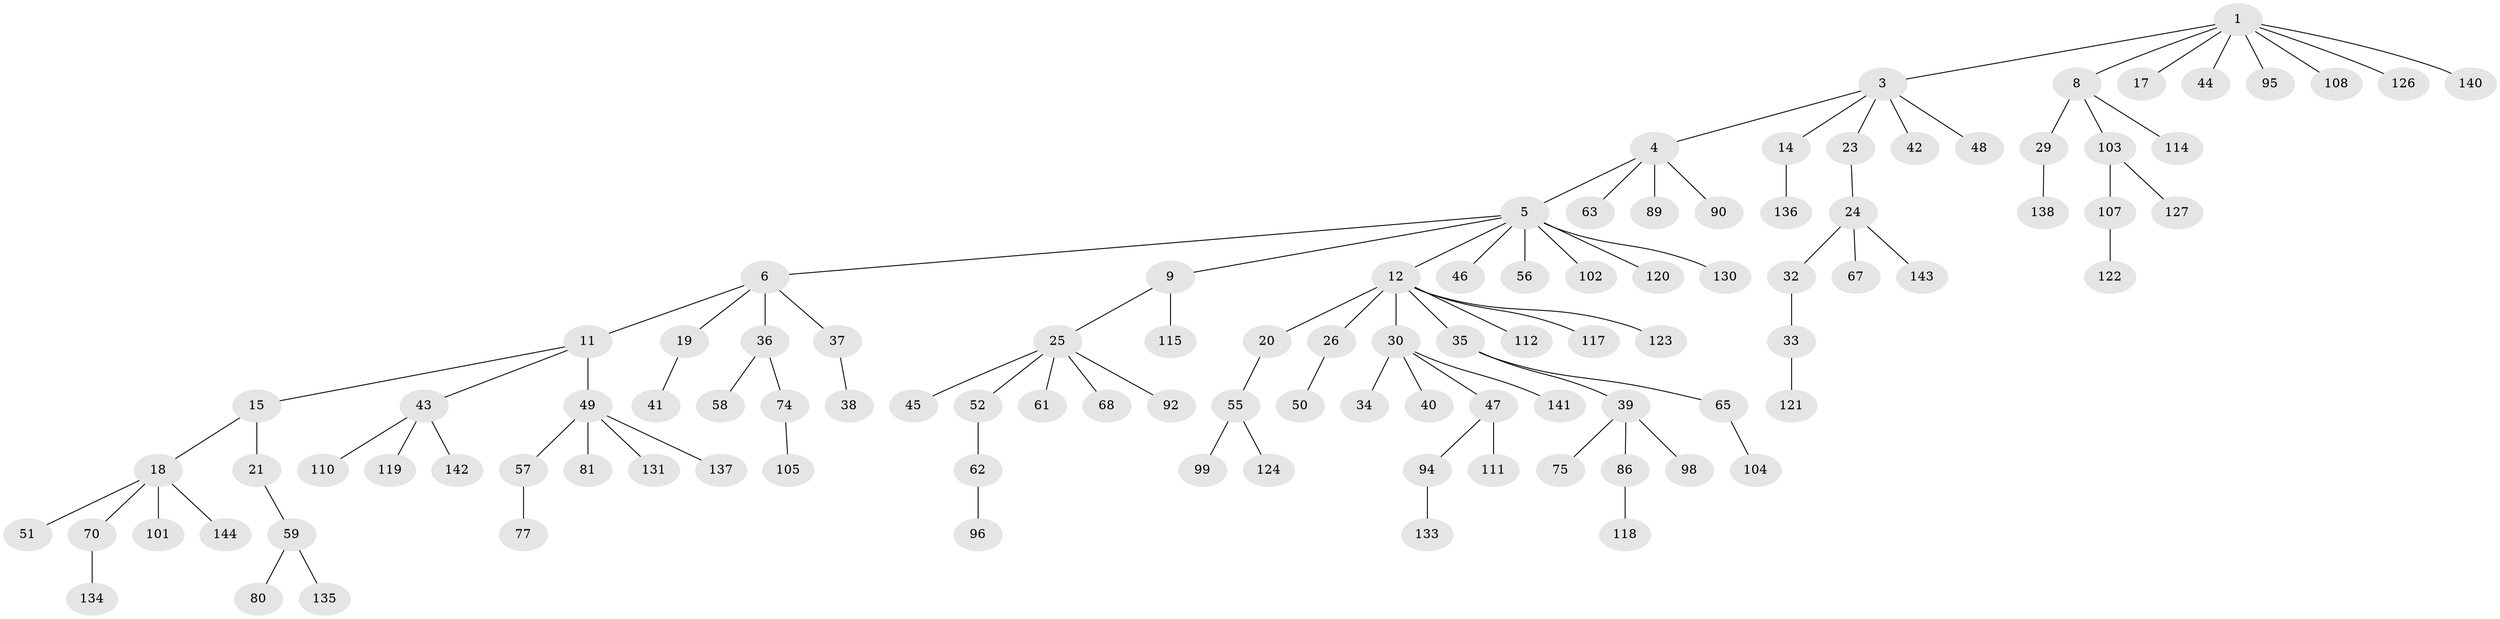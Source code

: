 // original degree distribution, {7: 0.013888888888888888, 3: 0.13194444444444445, 5: 0.041666666666666664, 6: 0.020833333333333332, 4: 0.05555555555555555, 2: 0.2013888888888889, 1: 0.5347222222222222}
// Generated by graph-tools (version 1.1) at 2025/11/02/27/25 16:11:25]
// undirected, 104 vertices, 103 edges
graph export_dot {
graph [start="1"]
  node [color=gray90,style=filled];
  1 [super="+2"];
  3 [super="+7"];
  4 [super="+22"];
  5 [super="+27"];
  6 [super="+10"];
  8 [super="+82"];
  9 [super="+93"];
  11 [super="+54"];
  12 [super="+13"];
  14;
  15 [super="+16"];
  17;
  18 [super="+28"];
  19 [super="+69"];
  20;
  21;
  23 [super="+88"];
  24 [super="+53"];
  25 [super="+85"];
  26 [super="+76"];
  29 [super="+31"];
  30 [super="+116"];
  32 [super="+109"];
  33 [super="+64"];
  34;
  35;
  36 [super="+79"];
  37;
  38;
  39 [super="+71"];
  40 [super="+91"];
  41;
  42;
  43 [super="+87"];
  44;
  45;
  46 [super="+100"];
  47;
  48;
  49 [super="+84"];
  50;
  51;
  52 [super="+139"];
  55 [super="+60"];
  56;
  57 [super="+132"];
  58;
  59 [super="+78"];
  61;
  62 [super="+129"];
  63 [super="+66"];
  65 [super="+72"];
  67;
  68 [super="+73"];
  70;
  74;
  75;
  77 [super="+97"];
  80 [super="+83"];
  81 [super="+106"];
  86;
  89;
  90;
  92;
  94;
  95;
  96;
  98;
  99;
  101;
  102;
  103;
  104;
  105;
  107 [super="+113"];
  108;
  110;
  111 [super="+128"];
  112;
  114;
  115;
  117;
  118;
  119;
  120;
  121;
  122 [super="+125"];
  123;
  124;
  126;
  127;
  130;
  131;
  133;
  134;
  135;
  136;
  137;
  138;
  140;
  141;
  142;
  143;
  144;
  1 -- 3;
  1 -- 8;
  1 -- 17;
  1 -- 44;
  1 -- 108;
  1 -- 140;
  1 -- 126;
  1 -- 95;
  3 -- 4;
  3 -- 14;
  3 -- 42;
  3 -- 48;
  3 -- 23;
  4 -- 5;
  4 -- 89;
  4 -- 90;
  4 -- 63;
  5 -- 6;
  5 -- 9;
  5 -- 12;
  5 -- 130;
  5 -- 102;
  5 -- 56;
  5 -- 120;
  5 -- 46;
  6 -- 11;
  6 -- 19;
  6 -- 37;
  6 -- 36;
  8 -- 29;
  8 -- 103;
  8 -- 114;
  9 -- 25;
  9 -- 115;
  11 -- 15;
  11 -- 43;
  11 -- 49;
  12 -- 26;
  12 -- 30;
  12 -- 112;
  12 -- 35;
  12 -- 20;
  12 -- 117;
  12 -- 123;
  14 -- 136;
  15 -- 18;
  15 -- 21;
  18 -- 70;
  18 -- 144;
  18 -- 51;
  18 -- 101;
  19 -- 41;
  20 -- 55;
  21 -- 59;
  23 -- 24;
  24 -- 32;
  24 -- 67;
  24 -- 143;
  25 -- 45;
  25 -- 52;
  25 -- 61;
  25 -- 68;
  25 -- 92;
  26 -- 50;
  29 -- 138;
  30 -- 34;
  30 -- 40;
  30 -- 47;
  30 -- 141;
  32 -- 33;
  33 -- 121;
  35 -- 39;
  35 -- 65;
  36 -- 58;
  36 -- 74;
  37 -- 38;
  39 -- 75;
  39 -- 86;
  39 -- 98;
  43 -- 119;
  43 -- 110;
  43 -- 142;
  47 -- 94;
  47 -- 111;
  49 -- 57;
  49 -- 81;
  49 -- 131;
  49 -- 137;
  52 -- 62;
  55 -- 99;
  55 -- 124;
  57 -- 77;
  59 -- 80;
  59 -- 135;
  62 -- 96;
  65 -- 104;
  70 -- 134;
  74 -- 105;
  86 -- 118;
  94 -- 133;
  103 -- 107;
  103 -- 127;
  107 -- 122;
}
